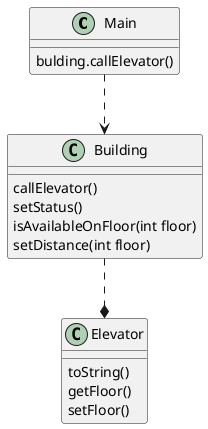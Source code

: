 @startuml
'https://plantuml.com/sequence-diagram

Main : bulding.callElevator()

Main ..> Building
Building : callElevator()
Building : setStatus()
Building : isAvailableOnFloor(int floor)
Building : setDistance(int floor)

Building ..* Elevator

Elevator : toString()
Elevator : getFloor()
Elevator : setFloor()

@enduml